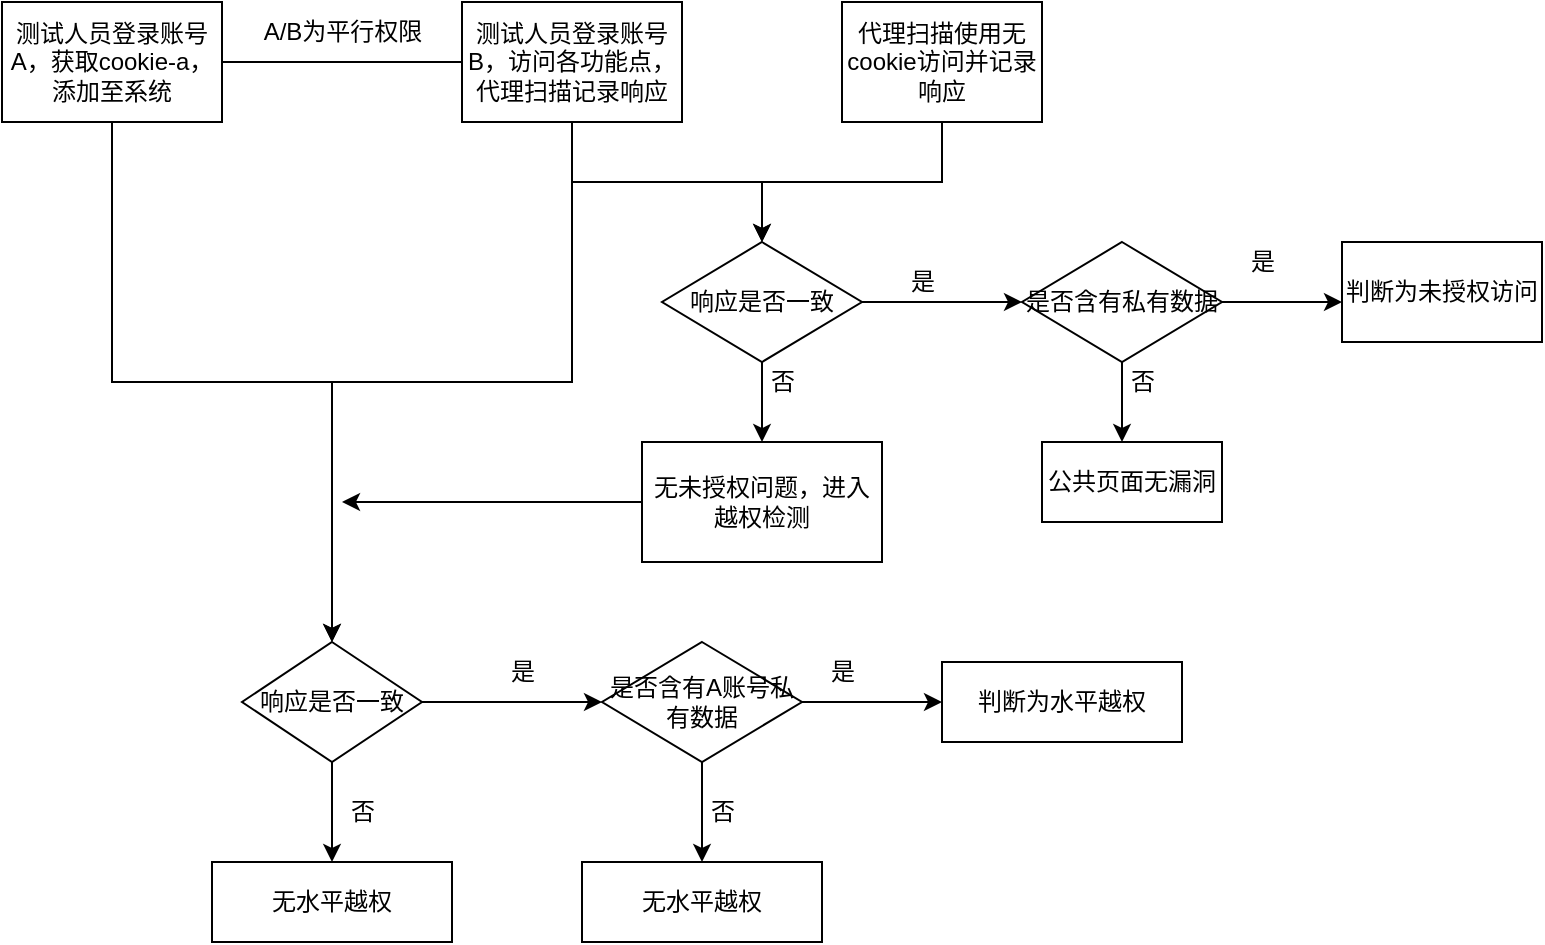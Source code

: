 <mxfile version="20.0.4" type="github">
  <diagram id="mNUrFVFDp84M8y5VHnX-" name="第 1 页">
    <mxGraphModel dx="1550" dy="835" grid="1" gridSize="10" guides="1" tooltips="1" connect="1" arrows="1" fold="1" page="1" pageScale="1" pageWidth="1500" pageHeight="2569" math="0" shadow="0">
      <root>
        <mxCell id="0" />
        <mxCell id="1" parent="0" />
        <mxCell id="bbwarOqlnp68-i9IA4N3-29" style="edgeStyle=orthogonalEdgeStyle;rounded=0;orthogonalLoop=1;jettySize=auto;html=1;exitX=0.5;exitY=1;exitDx=0;exitDy=0;" edge="1" parent="1" source="bbwarOqlnp68-i9IA4N3-1" target="bbwarOqlnp68-i9IA4N3-26">
          <mxGeometry relative="1" as="geometry" />
        </mxCell>
        <mxCell id="bbwarOqlnp68-i9IA4N3-1" value="测试人员登录账号A，获取cookie-a，添加至系统" style="rounded=0;whiteSpace=wrap;html=1;" vertex="1" parent="1">
          <mxGeometry x="350" y="180" width="110" height="60" as="geometry" />
        </mxCell>
        <mxCell id="bbwarOqlnp68-i9IA4N3-10" value="" style="edgeStyle=orthogonalEdgeStyle;rounded=0;orthogonalLoop=1;jettySize=auto;html=1;" edge="1" parent="1" source="bbwarOqlnp68-i9IA4N3-2" target="bbwarOqlnp68-i9IA4N3-9">
          <mxGeometry relative="1" as="geometry" />
        </mxCell>
        <mxCell id="bbwarOqlnp68-i9IA4N3-30" style="edgeStyle=orthogonalEdgeStyle;rounded=0;orthogonalLoop=1;jettySize=auto;html=1;exitX=0.5;exitY=1;exitDx=0;exitDy=0;entryX=0.5;entryY=0;entryDx=0;entryDy=0;" edge="1" parent="1" source="bbwarOqlnp68-i9IA4N3-2" target="bbwarOqlnp68-i9IA4N3-26">
          <mxGeometry relative="1" as="geometry" />
        </mxCell>
        <mxCell id="bbwarOqlnp68-i9IA4N3-2" value="测试人员登录账号B，访问各功能点，代理扫描记录响应" style="rounded=0;whiteSpace=wrap;html=1;" vertex="1" parent="1">
          <mxGeometry x="580" y="180" width="110" height="60" as="geometry" />
        </mxCell>
        <mxCell id="bbwarOqlnp68-i9IA4N3-11" value="" style="edgeStyle=orthogonalEdgeStyle;rounded=0;orthogonalLoop=1;jettySize=auto;html=1;" edge="1" parent="1" source="bbwarOqlnp68-i9IA4N3-4" target="bbwarOqlnp68-i9IA4N3-9">
          <mxGeometry relative="1" as="geometry" />
        </mxCell>
        <mxCell id="bbwarOqlnp68-i9IA4N3-4" value="代理扫描使用无cookie访问并记录响应" style="rounded=0;whiteSpace=wrap;html=1;" vertex="1" parent="1">
          <mxGeometry x="770" y="180" width="100" height="60" as="geometry" />
        </mxCell>
        <mxCell id="bbwarOqlnp68-i9IA4N3-6" value="A/B为平行权限" style="text;html=1;align=center;verticalAlign=middle;resizable=0;points=[];autosize=1;strokeColor=none;fillColor=none;" vertex="1" parent="1">
          <mxGeometry x="470" y="180" width="100" height="30" as="geometry" />
        </mxCell>
        <mxCell id="bbwarOqlnp68-i9IA4N3-8" value="" style="endArrow=none;html=1;rounded=0;entryX=0;entryY=0.5;entryDx=0;entryDy=0;exitX=1;exitY=0.5;exitDx=0;exitDy=0;" edge="1" parent="1" source="bbwarOqlnp68-i9IA4N3-1" target="bbwarOqlnp68-i9IA4N3-2">
          <mxGeometry width="50" height="50" relative="1" as="geometry">
            <mxPoint x="490" y="209.5" as="sourcePoint" />
            <mxPoint x="550" y="209.5" as="targetPoint" />
          </mxGeometry>
        </mxCell>
        <mxCell id="bbwarOqlnp68-i9IA4N3-13" style="edgeStyle=orthogonalEdgeStyle;rounded=0;orthogonalLoop=1;jettySize=auto;html=1;exitX=1;exitY=0.5;exitDx=0;exitDy=0;entryX=0;entryY=0.5;entryDx=0;entryDy=0;" edge="1" parent="1" source="bbwarOqlnp68-i9IA4N3-9">
          <mxGeometry relative="1" as="geometry">
            <mxPoint x="860" y="330" as="targetPoint" />
          </mxGeometry>
        </mxCell>
        <mxCell id="bbwarOqlnp68-i9IA4N3-23" style="edgeStyle=orthogonalEdgeStyle;rounded=0;orthogonalLoop=1;jettySize=auto;html=1;exitX=0.5;exitY=1;exitDx=0;exitDy=0;" edge="1" parent="1" source="bbwarOqlnp68-i9IA4N3-9">
          <mxGeometry relative="1" as="geometry">
            <mxPoint x="730" y="400" as="targetPoint" />
          </mxGeometry>
        </mxCell>
        <mxCell id="bbwarOqlnp68-i9IA4N3-9" value="响应是否一致" style="rhombus;whiteSpace=wrap;html=1;" vertex="1" parent="1">
          <mxGeometry x="680" y="300" width="100" height="60" as="geometry" />
        </mxCell>
        <mxCell id="bbwarOqlnp68-i9IA4N3-14" value="是" style="text;html=1;align=center;verticalAlign=middle;resizable=0;points=[];autosize=1;strokeColor=none;fillColor=none;" vertex="1" parent="1">
          <mxGeometry x="790" y="305" width="40" height="30" as="geometry" />
        </mxCell>
        <mxCell id="bbwarOqlnp68-i9IA4N3-16" style="edgeStyle=orthogonalEdgeStyle;rounded=0;orthogonalLoop=1;jettySize=auto;html=1;exitX=1;exitY=0.5;exitDx=0;exitDy=0;" edge="1" parent="1" source="bbwarOqlnp68-i9IA4N3-15">
          <mxGeometry relative="1" as="geometry">
            <mxPoint x="1020" y="330" as="targetPoint" />
          </mxGeometry>
        </mxCell>
        <mxCell id="bbwarOqlnp68-i9IA4N3-20" style="edgeStyle=orthogonalEdgeStyle;rounded=0;orthogonalLoop=1;jettySize=auto;html=1;exitX=0.5;exitY=1;exitDx=0;exitDy=0;" edge="1" parent="1" source="bbwarOqlnp68-i9IA4N3-15">
          <mxGeometry relative="1" as="geometry">
            <mxPoint x="910" y="400" as="targetPoint" />
          </mxGeometry>
        </mxCell>
        <mxCell id="bbwarOqlnp68-i9IA4N3-15" value="是否含有私有数据" style="rhombus;whiteSpace=wrap;html=1;" vertex="1" parent="1">
          <mxGeometry x="860" y="300" width="100" height="60" as="geometry" />
        </mxCell>
        <mxCell id="bbwarOqlnp68-i9IA4N3-17" value="是" style="text;html=1;align=center;verticalAlign=middle;resizable=0;points=[];autosize=1;strokeColor=none;fillColor=none;" vertex="1" parent="1">
          <mxGeometry x="960" y="295" width="40" height="30" as="geometry" />
        </mxCell>
        <mxCell id="bbwarOqlnp68-i9IA4N3-19" value="判断为未授权访问" style="rounded=0;whiteSpace=wrap;html=1;" vertex="1" parent="1">
          <mxGeometry x="1020" y="300" width="100" height="50" as="geometry" />
        </mxCell>
        <mxCell id="bbwarOqlnp68-i9IA4N3-21" value="否" style="text;html=1;align=center;verticalAlign=middle;resizable=0;points=[];autosize=1;strokeColor=none;fillColor=none;" vertex="1" parent="1">
          <mxGeometry x="900" y="355" width="40" height="30" as="geometry" />
        </mxCell>
        <mxCell id="bbwarOqlnp68-i9IA4N3-22" value="公共页面无漏洞" style="rounded=0;whiteSpace=wrap;html=1;" vertex="1" parent="1">
          <mxGeometry x="870" y="400" width="90" height="40" as="geometry" />
        </mxCell>
        <mxCell id="bbwarOqlnp68-i9IA4N3-24" value="否" style="text;html=1;align=center;verticalAlign=middle;resizable=0;points=[];autosize=1;strokeColor=none;fillColor=none;" vertex="1" parent="1">
          <mxGeometry x="720" y="355" width="40" height="30" as="geometry" />
        </mxCell>
        <mxCell id="bbwarOqlnp68-i9IA4N3-32" style="edgeStyle=orthogonalEdgeStyle;rounded=0;orthogonalLoop=1;jettySize=auto;html=1;exitX=0;exitY=0.5;exitDx=0;exitDy=0;" edge="1" parent="1" source="bbwarOqlnp68-i9IA4N3-25">
          <mxGeometry relative="1" as="geometry">
            <mxPoint x="520" y="430" as="targetPoint" />
          </mxGeometry>
        </mxCell>
        <mxCell id="bbwarOqlnp68-i9IA4N3-25" value="无未授权问题，进入越权检测" style="rounded=0;whiteSpace=wrap;html=1;" vertex="1" parent="1">
          <mxGeometry x="670" y="400" width="120" height="60" as="geometry" />
        </mxCell>
        <mxCell id="bbwarOqlnp68-i9IA4N3-34" style="edgeStyle=orthogonalEdgeStyle;rounded=0;orthogonalLoop=1;jettySize=auto;html=1;exitX=0.5;exitY=1;exitDx=0;exitDy=0;entryX=0.5;entryY=0;entryDx=0;entryDy=0;" edge="1" parent="1" source="bbwarOqlnp68-i9IA4N3-26" target="bbwarOqlnp68-i9IA4N3-33">
          <mxGeometry relative="1" as="geometry" />
        </mxCell>
        <mxCell id="bbwarOqlnp68-i9IA4N3-37" style="edgeStyle=orthogonalEdgeStyle;rounded=0;orthogonalLoop=1;jettySize=auto;html=1;exitX=1;exitY=0.5;exitDx=0;exitDy=0;entryX=0;entryY=0.5;entryDx=0;entryDy=0;" edge="1" parent="1" source="bbwarOqlnp68-i9IA4N3-26" target="bbwarOqlnp68-i9IA4N3-39">
          <mxGeometry relative="1" as="geometry">
            <mxPoint x="640" y="510" as="targetPoint" />
          </mxGeometry>
        </mxCell>
        <mxCell id="bbwarOqlnp68-i9IA4N3-26" value="响应是否一致" style="rhombus;whiteSpace=wrap;html=1;" vertex="1" parent="1">
          <mxGeometry x="470" y="500" width="90" height="60" as="geometry" />
        </mxCell>
        <mxCell id="bbwarOqlnp68-i9IA4N3-27" style="edgeStyle=orthogonalEdgeStyle;rounded=0;orthogonalLoop=1;jettySize=auto;html=1;exitX=0.5;exitY=1;exitDx=0;exitDy=0;" edge="1" parent="1" source="bbwarOqlnp68-i9IA4N3-26" target="bbwarOqlnp68-i9IA4N3-26">
          <mxGeometry relative="1" as="geometry" />
        </mxCell>
        <mxCell id="bbwarOqlnp68-i9IA4N3-33" value="无水平越权" style="rounded=0;whiteSpace=wrap;html=1;" vertex="1" parent="1">
          <mxGeometry x="455" y="610" width="120" height="40" as="geometry" />
        </mxCell>
        <mxCell id="bbwarOqlnp68-i9IA4N3-35" value="否" style="text;html=1;align=center;verticalAlign=middle;resizable=0;points=[];autosize=1;strokeColor=none;fillColor=none;" vertex="1" parent="1">
          <mxGeometry x="510" y="570" width="40" height="30" as="geometry" />
        </mxCell>
        <mxCell id="bbwarOqlnp68-i9IA4N3-36" value="判断为水平越权" style="rounded=0;whiteSpace=wrap;html=1;" vertex="1" parent="1">
          <mxGeometry x="820" y="510" width="120" height="40" as="geometry" />
        </mxCell>
        <mxCell id="bbwarOqlnp68-i9IA4N3-38" value="是" style="text;html=1;align=center;verticalAlign=middle;resizable=0;points=[];autosize=1;strokeColor=none;fillColor=none;" vertex="1" parent="1">
          <mxGeometry x="590" y="500" width="40" height="30" as="geometry" />
        </mxCell>
        <mxCell id="bbwarOqlnp68-i9IA4N3-40" style="edgeStyle=orthogonalEdgeStyle;rounded=0;orthogonalLoop=1;jettySize=auto;html=1;exitX=1;exitY=0.5;exitDx=0;exitDy=0;entryX=0;entryY=0.5;entryDx=0;entryDy=0;" edge="1" parent="1" source="bbwarOqlnp68-i9IA4N3-39" target="bbwarOqlnp68-i9IA4N3-36">
          <mxGeometry relative="1" as="geometry" />
        </mxCell>
        <mxCell id="bbwarOqlnp68-i9IA4N3-44" style="edgeStyle=orthogonalEdgeStyle;rounded=0;orthogonalLoop=1;jettySize=auto;html=1;exitX=0.5;exitY=1;exitDx=0;exitDy=0;entryX=0.5;entryY=0;entryDx=0;entryDy=0;" edge="1" parent="1" source="bbwarOqlnp68-i9IA4N3-39" target="bbwarOqlnp68-i9IA4N3-43">
          <mxGeometry relative="1" as="geometry" />
        </mxCell>
        <mxCell id="bbwarOqlnp68-i9IA4N3-39" value="是否含有A账号私有数据" style="rhombus;whiteSpace=wrap;html=1;" vertex="1" parent="1">
          <mxGeometry x="650" y="500" width="100" height="60" as="geometry" />
        </mxCell>
        <mxCell id="bbwarOqlnp68-i9IA4N3-41" value="是" style="text;html=1;align=center;verticalAlign=middle;resizable=0;points=[];autosize=1;strokeColor=none;fillColor=none;" vertex="1" parent="1">
          <mxGeometry x="750" y="500" width="40" height="30" as="geometry" />
        </mxCell>
        <mxCell id="bbwarOqlnp68-i9IA4N3-43" value="无水平越权" style="rounded=0;whiteSpace=wrap;html=1;" vertex="1" parent="1">
          <mxGeometry x="640" y="610" width="120" height="40" as="geometry" />
        </mxCell>
        <mxCell id="bbwarOqlnp68-i9IA4N3-45" value="否" style="text;html=1;align=center;verticalAlign=middle;resizable=0;points=[];autosize=1;strokeColor=none;fillColor=none;" vertex="1" parent="1">
          <mxGeometry x="690" y="570" width="40" height="30" as="geometry" />
        </mxCell>
      </root>
    </mxGraphModel>
  </diagram>
</mxfile>
